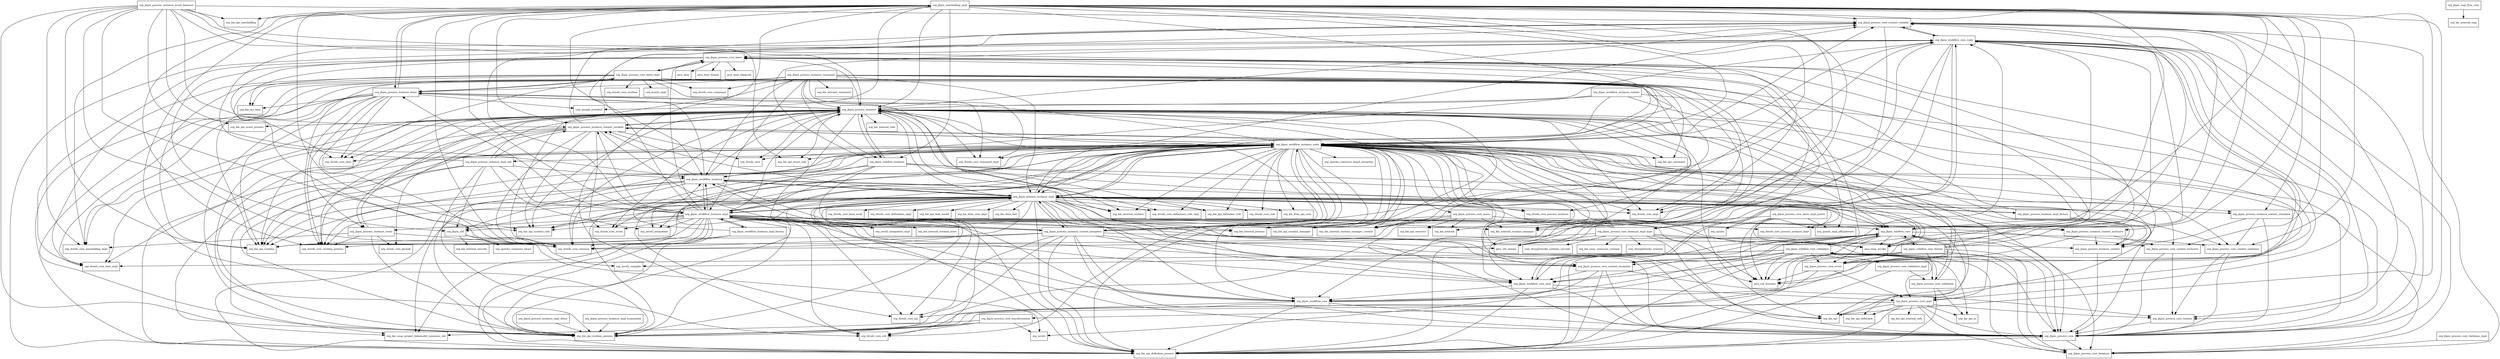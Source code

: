 digraph jbpm_flow_7_12_0_Final_package_dependencies {
  node [shape = box, fontsize=10.0];
  org_jbpm_marshalling_impl -> com_google_protobuf;
  org_jbpm_marshalling_impl -> org_drools_core_common;
  org_jbpm_marshalling_impl -> org_drools_core_impl;
  org_jbpm_marshalling_impl -> org_drools_core_marshalling_impl;
  org_jbpm_marshalling_impl -> org_drools_core_process_instance;
  org_jbpm_marshalling_impl -> org_drools_core_process_instance_impl;
  org_jbpm_marshalling_impl -> org_drools_core_runtime_process;
  org_jbpm_marshalling_impl -> org_drools_core_util;
  org_jbpm_marshalling_impl -> org_jbpm_process_core;
  org_jbpm_marshalling_impl -> org_jbpm_process_core_context_exclusive;
  org_jbpm_marshalling_impl -> org_jbpm_process_core_context_swimlane;
  org_jbpm_marshalling_impl -> org_jbpm_process_core_context_variable;
  org_jbpm_marshalling_impl -> org_jbpm_process_instance;
  org_jbpm_marshalling_impl -> org_jbpm_process_instance_context_exclusive;
  org_jbpm_marshalling_impl -> org_jbpm_process_instance_context_swimlane;
  org_jbpm_marshalling_impl -> org_jbpm_process_instance_context_variable;
  org_jbpm_marshalling_impl -> org_jbpm_process_instance_impl;
  org_jbpm_marshalling_impl -> org_jbpm_process_instance_timer;
  org_jbpm_marshalling_impl -> org_jbpm_ruleflow_core;
  org_jbpm_marshalling_impl -> org_jbpm_ruleflow_instance;
  org_jbpm_marshalling_impl -> org_jbpm_workflow_instance;
  org_jbpm_marshalling_impl -> org_jbpm_workflow_instance_impl;
  org_jbpm_marshalling_impl -> org_jbpm_workflow_instance_node;
  org_jbpm_marshalling_impl -> org_kie_api;
  org_jbpm_marshalling_impl -> org_kie_api_definition_process;
  org_jbpm_marshalling_impl -> org_kie_api_marshalling;
  org_jbpm_marshalling_impl -> org_kie_api_runtime_process;
  org_jbpm_marshalling_impl -> org_kie_api_runtime_rule;
  org_jbpm_osgi_flow_core -> org_kie_internal_osgi;
  org_jbpm_process_core -> org_jbpm_process_core_datatype;
  org_jbpm_process_core -> org_kie_api_definition_process;
  org_jbpm_process_core_async -> org_drools_core_process_instance_impl;
  org_jbpm_process_core_async -> org_kie_api_executor;
  org_jbpm_process_core_async -> org_kie_api_runtime;
  org_jbpm_process_core_async -> org_kie_api_runtime_manager;
  org_jbpm_process_core_async -> org_kie_api_runtime_process;
  org_jbpm_process_core_async -> org_kie_internal;
  org_jbpm_process_core_async -> org_kie_internal_process;
  org_jbpm_process_core_async -> org_kie_internal_runtime_manager;
  org_jbpm_process_core_async -> org_kie_internal_runtime_manager_context;
  org_jbpm_process_core_context -> org_jbpm_process_core;
  org_jbpm_process_core_context_exception -> org_jbpm_process_core;
  org_jbpm_process_core_context_exception -> org_jbpm_process_core_context;
  org_jbpm_process_core_context_exception -> org_jbpm_ruleflow_core;
  org_jbpm_process_core_context_exception -> org_jbpm_workflow_core;
  org_jbpm_process_core_context_exception -> org_jbpm_workflow_core_impl;
  org_jbpm_process_core_context_exception -> org_kie_api_definition_process;
  org_jbpm_process_core_context_exclusive -> org_jbpm_process_core;
  org_jbpm_process_core_context_exclusive -> org_jbpm_process_core_context;
  org_jbpm_process_core_context_swimlane -> org_jbpm_process_core;
  org_jbpm_process_core_context_swimlane -> org_jbpm_process_core_context;
  org_jbpm_process_core_context_variable -> org_jbpm_process_core;
  org_jbpm_process_core_context_variable -> org_jbpm_process_core_context;
  org_jbpm_process_core_context_variable -> org_jbpm_process_core_datatype;
  org_jbpm_process_core_context_variable -> org_jbpm_process_core_datatype_impl_type;
  org_jbpm_process_core_context_variable -> org_jbpm_workflow_core_node;
  org_jbpm_process_core_datatype_impl -> org_jbpm_process_core_datatype;
  org_jbpm_process_core_datatype_impl_type -> com_thoughtworks_xstream;
  org_jbpm_process_core_datatype_impl_type -> com_thoughtworks_xstream_security;
  org_jbpm_process_core_datatype_impl_type -> java_lang_invoke;
  org_jbpm_process_core_datatype_impl_type -> java_util_function;
  org_jbpm_process_core_datatype_impl_type -> java_util_stream;
  org_jbpm_process_core_datatype_impl_type -> org_drools_core_common;
  org_jbpm_process_core_datatype_impl_type -> org_jbpm_process_core;
  org_jbpm_process_core_datatype_impl_type -> org_jbpm_process_core_datatype;
  org_jbpm_process_core_datatype_impl_type -> org_kie_soup_commons_xstream;
  org_jbpm_process_core_event -> java_util_function;
  org_jbpm_process_core_event -> org_jbpm_process_core_impl;
  org_jbpm_process_core_event -> org_jbpm_workflow_core_node;
  org_jbpm_process_core_event -> org_kie_api_runtime_process;
  org_jbpm_process_core_impl -> org_jbpm_process_core;
  org_jbpm_process_core_impl -> org_jbpm_process_core_context;
  org_jbpm_process_core_impl -> org_jbpm_process_core_datatype;
  org_jbpm_process_core_impl -> org_jbpm_process_core_transformation;
  org_jbpm_process_core_impl -> org_kie_api;
  org_jbpm_process_core_impl -> org_kie_api_definition;
  org_jbpm_process_core_impl -> org_kie_api_definition_process;
  org_jbpm_process_core_impl -> org_kie_api_internal_utils;
  org_jbpm_process_core_impl -> org_kie_api_io;
  org_jbpm_process_core_impl -> org_kie_api_runtime_process;
  org_jbpm_process_core_timer -> java_lang_invoke;
  org_jbpm_process_core_timer -> java_time;
  org_jbpm_process_core_timer -> java_time_format;
  org_jbpm_process_core_timer -> java_time_temporal;
  org_jbpm_process_core_timer -> java_util_function;
  org_jbpm_process_core_timer -> java_util_stream;
  org_jbpm_process_core_timer -> org_drools_core_time;
  org_jbpm_process_core_timer -> org_drools_core_time_impl;
  org_jbpm_process_core_timer -> org_jbpm_process_core_timer_impl;
  org_jbpm_process_core_timer -> org_jbpm_util;
  org_jbpm_process_core_timer -> org_kie_api_time;
  org_jbpm_process_core_timer_impl -> org_drools_core_command;
  org_jbpm_process_core_timer_impl -> org_drools_core_command_impl;
  org_jbpm_process_core_timer_impl -> org_drools_core_common;
  org_jbpm_process_core_timer_impl -> org_drools_core_runtime;
  org_jbpm_process_core_timer_impl -> org_drools_core_time;
  org_jbpm_process_core_timer_impl -> org_drools_core_time_impl;
  org_jbpm_process_core_timer_impl -> org_jbpm_process_core_timer;
  org_jbpm_process_core_timer_impl -> org_jbpm_process_instance_timer;
  org_jbpm_process_core_timer_impl -> org_kie_api_runtime;
  org_jbpm_process_core_timer_impl -> org_kie_api_runtime_manager;
  org_jbpm_process_core_timer_impl -> org_kie_api_time;
  org_jbpm_process_core_timer_impl -> org_kie_internal_runtime_manager;
  org_jbpm_process_core_timer_impl -> org_kie_internal_runtime_manager_context;
  org_jbpm_process_core_timer_impl -> org_quartz;
  org_jbpm_process_core_timer_impl -> org_quartz_impl;
  org_jbpm_process_core_timer_impl -> org_quartz_impl_jdbcjobstore;
  org_jbpm_process_core_timer_impl_quartz -> java_lang_invoke;
  org_jbpm_process_core_timer_impl_quartz -> java_util_function;
  org_jbpm_process_core_timer_impl_quartz -> org_kie_internal_runtime_manager;
  org_jbpm_process_core_timer_impl_quartz -> org_quartz;
  org_jbpm_process_core_timer_impl_quartz -> org_quartz_impl_jdbcjobstore;
  org_jbpm_process_core_transformation -> org_drools_core_util;
  org_jbpm_process_core_transformation -> org_kie_api_runtime_process;
  org_jbpm_process_core_transformation -> org_kie_soup_project_datamodel_commons_util;
  org_jbpm_process_core_transformation -> org_mvel2;
  org_jbpm_process_core_validation -> org_jbpm_ruleflow_core;
  org_jbpm_process_core_validation -> org_jbpm_ruleflow_core_validation;
  org_jbpm_process_core_validation -> org_kie_api_definition_process;
  org_jbpm_process_core_validation -> org_kie_api_io;
  org_jbpm_process_core_validation_impl -> org_jbpm_process_core_validation;
  org_jbpm_process_core_validation_impl -> org_kie_api_definition_process;
  org_jbpm_process_instance -> org_drools_core;
  org_jbpm_process_instance -> org_drools_core_command_impl;
  org_jbpm_process_instance -> org_drools_core_common;
  org_jbpm_process_instance -> org_drools_core_definitions_rule_impl;
  org_jbpm_process_instance -> org_drools_core_event;
  org_jbpm_process_instance -> org_drools_core_impl;
  org_jbpm_process_instance -> org_drools_core_marshalling_impl;
  org_jbpm_process_instance -> org_drools_core_phreak;
  org_jbpm_process_instance -> org_drools_core_runtime_process;
  org_jbpm_process_instance -> org_drools_core_time;
  org_jbpm_process_instance -> org_drools_core_time_impl;
  org_jbpm_process_instance -> org_jbpm_process_core;
  org_jbpm_process_instance -> org_jbpm_process_core_context_variable;
  org_jbpm_process_instance -> org_jbpm_process_core_event;
  org_jbpm_process_instance -> org_jbpm_process_core_timer;
  org_jbpm_process_instance -> org_jbpm_process_instance_context_variable;
  org_jbpm_process_instance -> org_jbpm_process_instance_event;
  org_jbpm_process_instance -> org_jbpm_process_instance_timer;
  org_jbpm_process_instance -> org_jbpm_ruleflow_core;
  org_jbpm_process_instance -> org_jbpm_ruleflow_instance;
  org_jbpm_process_instance -> org_jbpm_workflow_core_node;
  org_jbpm_process_instance -> org_kie_api;
  org_jbpm_process_instance -> org_kie_api_command;
  org_jbpm_process_instance -> org_kie_api_definition_process;
  org_jbpm_process_instance -> org_kie_api_definition_rule;
  org_jbpm_process_instance -> org_kie_api_event_process;
  org_jbpm_process_instance -> org_kie_api_event_rule;
  org_jbpm_process_instance -> org_kie_api_runtime;
  org_jbpm_process_instance -> org_kie_api_runtime_manager;
  org_jbpm_process_instance -> org_kie_api_runtime_process;
  org_jbpm_process_instance -> org_kie_api_runtime_rule;
  org_jbpm_process_instance -> org_kie_internal_process;
  org_jbpm_process_instance -> org_kie_internal_runtime;
  org_jbpm_process_instance -> org_kie_internal_runtime_manager;
  org_jbpm_process_instance -> org_kie_internal_runtime_manager_context;
  org_jbpm_process_instance -> org_kie_internal_utils;
  org_jbpm_process_instance_command -> org_drools_core_command;
  org_jbpm_process_instance_command -> org_drools_core_command_impl;
  org_jbpm_process_instance_command -> org_drools_core_common;
  org_jbpm_process_instance_command -> org_drools_core_impl;
  org_jbpm_process_instance_command -> org_drools_core_runtime_process;
  org_jbpm_process_instance_command -> org_jbpm_process_instance;
  org_jbpm_process_instance_command -> org_jbpm_process_instance_impl;
  org_jbpm_process_instance_command -> org_jbpm_process_instance_timer;
  org_jbpm_process_instance_command -> org_jbpm_ruleflow_instance;
  org_jbpm_process_instance_command -> org_jbpm_workflow_core_impl;
  org_jbpm_process_instance_command -> org_jbpm_workflow_instance;
  org_jbpm_process_instance_command -> org_jbpm_workflow_instance_impl;
  org_jbpm_process_instance_command -> org_jbpm_workflow_instance_node;
  org_jbpm_process_instance_command -> org_kie_api;
  org_jbpm_process_instance_command -> org_kie_api_command;
  org_jbpm_process_instance_command -> org_kie_api_definition_process;
  org_jbpm_process_instance_command -> org_kie_api_runtime;
  org_jbpm_process_instance_command -> org_kie_api_runtime_process;
  org_jbpm_process_instance_command -> org_kie_internal_command;
  org_jbpm_process_instance_context -> org_jbpm_process_core;
  org_jbpm_process_instance_context -> org_jbpm_process_instance;
  org_jbpm_process_instance_context_exception -> org_drools_core_common;
  org_jbpm_process_instance_context_exception -> org_drools_core_spi;
  org_jbpm_process_instance_context_exception -> org_jbpm_process_core;
  org_jbpm_process_instance_context_exception -> org_jbpm_process_core_context_exception;
  org_jbpm_process_instance_context_exception -> org_jbpm_process_instance;
  org_jbpm_process_instance_context_exception -> org_jbpm_process_instance_context;
  org_jbpm_process_instance_context_exception -> org_jbpm_process_instance_impl;
  org_jbpm_process_instance_context_exception -> org_jbpm_workflow_core;
  org_jbpm_process_instance_context_exception -> org_jbpm_workflow_core_impl;
  org_jbpm_process_instance_context_exception -> org_jbpm_workflow_core_node;
  org_jbpm_process_instance_context_exception -> org_jbpm_workflow_instance;
  org_jbpm_process_instance_context_exception -> org_jbpm_workflow_instance_impl;
  org_jbpm_process_instance_context_exception -> org_jbpm_workflow_instance_node;
  org_jbpm_process_instance_context_exception -> org_kie_api_definition_process;
  org_jbpm_process_instance_context_exception -> org_kie_api_runtime;
  org_jbpm_process_instance_context_exception -> org_kie_api_runtime_process;
  org_jbpm_process_instance_context_exclusive -> org_jbpm_process_core_context_exclusive;
  org_jbpm_process_instance_context_exclusive -> org_jbpm_process_instance_context;
  org_jbpm_process_instance_context_exclusive -> org_kie_api_runtime_process;
  org_jbpm_process_instance_context_swimlane -> org_jbpm_process_core;
  org_jbpm_process_instance_context_swimlane -> org_jbpm_process_core_context_swimlane;
  org_jbpm_process_instance_context_swimlane -> org_jbpm_process_instance_context;
  org_jbpm_process_instance_context_variable -> org_drools_core;
  org_jbpm_process_instance_context_variable -> org_drools_core_common;
  org_jbpm_process_instance_context_variable -> org_drools_core_event;
  org_jbpm_process_instance_context_variable -> org_drools_core_runtime_process;
  org_jbpm_process_instance_context_variable -> org_jbpm_process_core;
  org_jbpm_process_instance_context_variable -> org_jbpm_process_core_context_variable;
  org_jbpm_process_instance_context_variable -> org_jbpm_process_instance;
  org_jbpm_process_instance_context_variable -> org_jbpm_process_instance_context;
  org_jbpm_process_instance_context_variable -> org_jbpm_workflow_core;
  org_jbpm_process_instance_context_variable -> org_jbpm_workflow_instance_node;
  org_jbpm_process_instance_context_variable -> org_kie_api_definition_process;
  org_jbpm_process_instance_context_variable -> org_kie_api_runtime;
  org_jbpm_process_instance_context_variable -> org_kie_api_runtime_process;
  org_jbpm_process_instance_context_variable -> org_kie_api_runtime_rule;
  org_jbpm_process_instance_event -> org_drools_core_common;
  org_jbpm_process_instance_event -> org_drools_core_marshalling_impl;
  org_jbpm_process_instance_event -> org_drools_core_phreak;
  org_jbpm_process_instance_event -> org_drools_core_runtime_process;
  org_jbpm_process_instance_event -> org_jbpm_process_instance;
  org_jbpm_process_instance_event -> org_kie_api_runtime_process;
  org_jbpm_process_instance_event_listeners -> org_drools_core_common;
  org_jbpm_process_instance_event_listeners -> org_drools_core_impl;
  org_jbpm_process_instance_event_listeners -> org_drools_core_marshalling_impl;
  org_jbpm_process_instance_event_listeners -> org_jbpm_process_core_context_variable;
  org_jbpm_process_instance_event_listeners -> org_jbpm_process_instance;
  org_jbpm_process_instance_event_listeners -> org_jbpm_process_instance_context_variable;
  org_jbpm_process_instance_event_listeners -> org_jbpm_workflow_instance;
  org_jbpm_process_instance_event_listeners -> org_kie_api_event_process;
  org_jbpm_process_instance_event_listeners -> org_kie_api_event_rule;
  org_jbpm_process_instance_event_listeners -> org_kie_api_marshalling;
  org_jbpm_process_instance_event_listeners -> org_kie_api_runtime;
  org_jbpm_process_instance_event_listeners -> org_kie_api_runtime_process;
  org_jbpm_process_instance_event_listeners -> org_kie_api_runtime_rule;
  org_jbpm_process_instance_impl -> org_drools_core_base_mvel;
  org_jbpm_process_instance_impl -> org_drools_core_common;
  org_jbpm_process_instance_impl -> org_drools_core_definitions_impl;
  org_jbpm_process_instance_impl -> org_drools_core_definitions_rule_impl;
  org_jbpm_process_instance_impl -> org_drools_core_impl;
  org_jbpm_process_instance_impl -> org_drools_core_process_instance;
  org_jbpm_process_instance_impl -> org_drools_core_rule;
  org_jbpm_process_instance_impl -> org_drools_core_runtime_process;
  org_jbpm_process_instance_impl -> org_drools_core_spi;
  org_jbpm_process_instance_impl -> org_drools_core_util;
  org_jbpm_process_instance_impl -> org_jbpm_process_core;
  org_jbpm_process_instance_impl -> org_jbpm_process_core_context_exception;
  org_jbpm_process_instance_impl -> org_jbpm_process_core_context_swimlane;
  org_jbpm_process_instance_impl -> org_jbpm_process_core_context_variable;
  org_jbpm_process_instance_impl -> org_jbpm_process_core_impl;
  org_jbpm_process_instance_impl -> org_jbpm_process_instance;
  org_jbpm_process_instance_impl -> org_jbpm_process_instance_context_exception;
  org_jbpm_process_instance_impl -> org_jbpm_process_instance_context_swimlane;
  org_jbpm_process_instance_impl -> org_jbpm_process_instance_context_variable;
  org_jbpm_process_instance_impl -> org_jbpm_process_instance_impl_factory;
  org_jbpm_process_instance_impl -> org_jbpm_util;
  org_jbpm_process_instance_impl -> org_jbpm_workflow_core;
  org_jbpm_process_instance_impl -> org_jbpm_workflow_instance;
  org_jbpm_process_instance_impl -> org_jbpm_workflow_instance_impl;
  org_jbpm_process_instance_impl -> org_jbpm_workflow_instance_node;
  org_jbpm_process_instance_impl -> org_kie_api;
  org_jbpm_process_instance_impl -> org_kie_api_definition;
  org_jbpm_process_instance_impl -> org_kie_api_definition_process;
  org_jbpm_process_instance_impl -> org_kie_api_definition_rule;
  org_jbpm_process_instance_impl -> org_kie_api_runtime;
  org_jbpm_process_instance_impl -> org_kie_api_runtime_process;
  org_jbpm_process_instance_impl -> org_kie_api_runtime_rule;
  org_jbpm_process_instance_impl -> org_kie_api_task_model;
  org_jbpm_process_instance_impl -> org_kie_dmn_api_core;
  org_jbpm_process_instance_impl -> org_kie_dmn_core_impl;
  org_jbpm_process_instance_impl -> org_kie_dmn_feel;
  org_jbpm_process_instance_impl -> org_kie_internal_process;
  org_jbpm_process_instance_impl -> org_kie_internal_runtime;
  org_jbpm_process_instance_impl -> org_kie_internal_runtime_error;
  org_jbpm_process_instance_impl -> org_kie_soup_project_datamodel_commons_util;
  org_jbpm_process_instance_impl -> org_mvel2_integration;
  org_jbpm_process_instance_impl_demo -> org_kie_api_runtime_process;
  org_jbpm_process_instance_impl_factory -> org_jbpm_process_core;
  org_jbpm_process_instance_impl_factory -> org_jbpm_process_instance;
  org_jbpm_process_instance_impl_factory -> org_jbpm_process_instance_context;
  org_jbpm_process_instance_impl_factory -> org_jbpm_process_instance_impl;
  org_jbpm_process_instance_impl_humantask -> org_kie_api_runtime_process;
  org_jbpm_process_instance_impl_util -> org_drools_core_util;
  org_jbpm_process_instance_impl_util -> org_jbpm_process_core_context_variable;
  org_jbpm_process_instance_impl_util -> org_jbpm_process_instance;
  org_jbpm_process_instance_impl_util -> org_jbpm_process_instance_context_variable;
  org_jbpm_process_instance_impl_util -> org_jbpm_util;
  org_jbpm_process_instance_impl_util -> org_jbpm_workflow_instance;
  org_jbpm_process_instance_impl_util -> org_jbpm_workflow_instance_impl;
  org_jbpm_process_instance_impl_util -> org_kie_api_runtime_process;
  org_jbpm_process_instance_impl_util -> org_kie_soup_project_datamodel_commons_util;
  org_jbpm_process_instance_impl_util -> org_mvel2_integration;
  org_jbpm_process_instance_timer -> com_google_protobuf;
  org_jbpm_process_instance_timer -> org_drools_core_common;
  org_jbpm_process_instance_timer -> org_drools_core_marshalling_impl;
  org_jbpm_process_instance_timer -> org_drools_core_runtime_process;
  org_jbpm_process_instance_timer -> org_drools_core_time;
  org_jbpm_process_instance_timer -> org_drools_core_time_impl;
  org_jbpm_process_instance_timer -> org_jbpm_marshalling_impl;
  org_jbpm_process_instance_timer -> org_jbpm_process_core_timer_impl;
  org_jbpm_process_instance_timer -> org_jbpm_process_instance;
  org_jbpm_process_instance_timer -> org_jbpm_process_instance_event;
  org_jbpm_process_instance_timer -> org_kie_api_runtime;
  org_jbpm_process_instance_timer -> org_kie_api_runtime_process;
  org_jbpm_process_instance_timer -> org_kie_api_time;
  org_jbpm_process_instance_timer -> org_kie_internal_runtime;
  org_jbpm_ruleflow_core -> java_lang_invoke;
  org_jbpm_ruleflow_core -> java_util_function;
  org_jbpm_ruleflow_core -> java_util_stream;
  org_jbpm_ruleflow_core -> org_jbpm_process_core;
  org_jbpm_ruleflow_core -> org_jbpm_process_core_context_exception;
  org_jbpm_ruleflow_core -> org_jbpm_process_core_context_swimlane;
  org_jbpm_ruleflow_core -> org_jbpm_process_core_context_variable;
  org_jbpm_ruleflow_core -> org_jbpm_process_core_datatype;
  org_jbpm_ruleflow_core -> org_jbpm_process_core_event;
  org_jbpm_ruleflow_core -> org_jbpm_process_core_timer;
  org_jbpm_ruleflow_core -> org_jbpm_process_core_validation;
  org_jbpm_ruleflow_core -> org_jbpm_ruleflow_core_factory;
  org_jbpm_ruleflow_core -> org_jbpm_ruleflow_core_validation;
  org_jbpm_ruleflow_core -> org_jbpm_workflow_core;
  org_jbpm_ruleflow_core -> org_jbpm_workflow_core_impl;
  org_jbpm_ruleflow_core -> org_jbpm_workflow_core_node;
  org_jbpm_ruleflow_core -> org_kie_api_definition_process;
  org_jbpm_ruleflow_core_factory -> org_jbpm_process_core;
  org_jbpm_ruleflow_core_factory -> org_jbpm_process_core_context_exception;
  org_jbpm_ruleflow_core_factory -> org_jbpm_process_core_context_variable;
  org_jbpm_ruleflow_core_factory -> org_jbpm_process_core_datatype;
  org_jbpm_ruleflow_core_factory -> org_jbpm_process_core_event;
  org_jbpm_ruleflow_core_factory -> org_jbpm_process_core_impl;
  org_jbpm_ruleflow_core_factory -> org_jbpm_process_core_timer;
  org_jbpm_ruleflow_core_factory -> org_jbpm_process_instance_impl;
  org_jbpm_ruleflow_core_factory -> org_jbpm_ruleflow_core;
  org_jbpm_ruleflow_core_factory -> org_jbpm_workflow_core;
  org_jbpm_ruleflow_core_factory -> org_jbpm_workflow_core_impl;
  org_jbpm_ruleflow_core_factory -> org_jbpm_workflow_core_node;
  org_jbpm_ruleflow_core_factory -> org_kie_api_definition_process;
  org_jbpm_ruleflow_core_validation -> org_drools_core_time_impl;
  org_jbpm_ruleflow_core_validation -> org_jbpm_process_core;
  org_jbpm_ruleflow_core_validation -> org_jbpm_process_core_context_exception;
  org_jbpm_ruleflow_core_validation -> org_jbpm_process_core_context_variable;
  org_jbpm_ruleflow_core_validation -> org_jbpm_process_core_datatype;
  org_jbpm_ruleflow_core_validation -> org_jbpm_process_core_event;
  org_jbpm_ruleflow_core_validation -> org_jbpm_process_core_timer;
  org_jbpm_ruleflow_core_validation -> org_jbpm_process_core_validation;
  org_jbpm_ruleflow_core_validation -> org_jbpm_process_core_validation_impl;
  org_jbpm_ruleflow_core_validation -> org_jbpm_ruleflow_core;
  org_jbpm_ruleflow_core_validation -> org_jbpm_workflow_core;
  org_jbpm_ruleflow_core_validation -> org_jbpm_workflow_core_impl;
  org_jbpm_ruleflow_core_validation -> org_jbpm_workflow_core_node;
  org_jbpm_ruleflow_core_validation -> org_kie_api_definition_process;
  org_jbpm_ruleflow_core_validation -> org_kie_api_io;
  org_jbpm_ruleflow_core_validation -> org_mvel2;
  org_jbpm_ruleflow_core_validation -> org_mvel2_compiler;
  org_jbpm_ruleflow_instance -> java_lang_invoke;
  org_jbpm_ruleflow_instance -> java_util_function;
  org_jbpm_ruleflow_instance -> org_jbpm_process_instance;
  org_jbpm_ruleflow_instance -> org_jbpm_ruleflow_core;
  org_jbpm_ruleflow_instance -> org_jbpm_workflow_core_node;
  org_jbpm_ruleflow_instance -> org_jbpm_workflow_instance;
  org_jbpm_ruleflow_instance -> org_jbpm_workflow_instance_impl;
  org_jbpm_ruleflow_instance -> org_kie_api_definition_process;
  org_jbpm_ruleflow_instance -> org_kie_api_runtime_process;
  org_jbpm_util -> org_apache_commons_lang3;
  org_jbpm_util -> org_kie_internal_security;
  org_jbpm_util -> org_mvel2;
  org_jbpm_util -> org_mvel2_compiler;
  org_jbpm_workflow_core -> org_drools_core_spi;
  org_jbpm_workflow_core -> org_jbpm_process_core;
  org_jbpm_workflow_core -> org_kie_api_definition_process;
  org_jbpm_workflow_core_impl -> org_jbpm_process_core;
  org_jbpm_workflow_core_impl -> org_jbpm_process_core_impl;
  org_jbpm_workflow_core_impl -> org_jbpm_workflow_core;
  org_jbpm_workflow_core_impl -> org_jbpm_workflow_core_node;
  org_jbpm_workflow_core_impl -> org_kie_api_definition_process;
  org_jbpm_workflow_core_node -> java_lang_invoke;
  org_jbpm_workflow_core_node -> java_util_function;
  org_jbpm_workflow_core_node -> java_util_stream;
  org_jbpm_workflow_core_node -> org_jbpm_process_core;
  org_jbpm_workflow_core_node -> org_jbpm_process_core_context;
  org_jbpm_workflow_core_node -> org_jbpm_process_core_context_variable;
  org_jbpm_workflow_core_node -> org_jbpm_process_core_datatype;
  org_jbpm_workflow_core_node -> org_jbpm_process_core_datatype_impl_type;
  org_jbpm_workflow_core_node -> org_jbpm_process_core_event;
  org_jbpm_workflow_core_node -> org_jbpm_process_core_impl;
  org_jbpm_workflow_core_node -> org_jbpm_process_core_timer;
  org_jbpm_workflow_core_node -> org_jbpm_workflow_core;
  org_jbpm_workflow_core_node -> org_jbpm_workflow_core_impl;
  org_jbpm_workflow_core_node -> org_kie_api_definition_process;
  org_jbpm_workflow_instance -> org_drools_core_common;
  org_jbpm_workflow_instance -> org_jbpm_process_core_context_variable;
  org_jbpm_workflow_instance -> org_jbpm_process_instance;
  org_jbpm_workflow_instance -> org_jbpm_process_instance_context_variable;
  org_jbpm_workflow_instance -> org_jbpm_process_instance_impl;
  org_jbpm_workflow_instance -> org_jbpm_ruleflow_core;
  org_jbpm_workflow_instance -> org_jbpm_workflow_core_impl;
  org_jbpm_workflow_instance -> org_jbpm_workflow_instance_impl;
  org_jbpm_workflow_instance -> org_kie_api;
  org_jbpm_workflow_instance -> org_kie_api_definition_process;
  org_jbpm_workflow_instance -> org_kie_api_runtime;
  org_jbpm_workflow_instance -> org_kie_api_runtime_process;
  org_jbpm_workflow_instance_context -> org_jbpm_process_core;
  org_jbpm_workflow_instance_context -> org_jbpm_process_instance;
  org_jbpm_workflow_instance_context -> org_jbpm_process_instance_context;
  org_jbpm_workflow_instance_context -> org_jbpm_process_instance_impl;
  org_jbpm_workflow_instance_context -> org_jbpm_workflow_instance;
  org_jbpm_workflow_instance_impl -> java_lang_invoke;
  org_jbpm_workflow_instance_impl -> java_util_function;
  org_jbpm_workflow_instance_impl -> java_util_stream;
  org_jbpm_workflow_instance_impl -> org_drools_core_common;
  org_jbpm_workflow_instance_impl -> org_drools_core_event;
  org_jbpm_workflow_instance_impl -> org_drools_core_runtime_process;
  org_jbpm_workflow_instance_impl -> org_drools_core_spi;
  org_jbpm_workflow_instance_impl -> org_drools_core_util;
  org_jbpm_workflow_instance_impl -> org_jbpm_process_core;
  org_jbpm_workflow_instance_impl -> org_jbpm_process_core_context_exception;
  org_jbpm_workflow_instance_impl -> org_jbpm_process_core_context_exclusive;
  org_jbpm_workflow_instance_impl -> org_jbpm_process_core_context_variable;
  org_jbpm_workflow_instance_impl -> org_jbpm_process_core_timer;
  org_jbpm_workflow_instance_impl -> org_jbpm_process_instance;
  org_jbpm_workflow_instance_impl -> org_jbpm_process_instance_context_exception;
  org_jbpm_workflow_instance_impl -> org_jbpm_process_instance_context_exclusive;
  org_jbpm_workflow_instance_impl -> org_jbpm_process_instance_context_variable;
  org_jbpm_workflow_instance_impl -> org_jbpm_process_instance_event;
  org_jbpm_workflow_instance_impl -> org_jbpm_process_instance_impl;
  org_jbpm_workflow_instance_impl -> org_jbpm_process_instance_timer;
  org_jbpm_workflow_instance_impl -> org_jbpm_ruleflow_core;
  org_jbpm_workflow_instance_impl -> org_jbpm_util;
  org_jbpm_workflow_instance_impl -> org_jbpm_workflow_core;
  org_jbpm_workflow_instance_impl -> org_jbpm_workflow_core_impl;
  org_jbpm_workflow_instance_impl -> org_jbpm_workflow_core_node;
  org_jbpm_workflow_instance_impl -> org_jbpm_workflow_instance;
  org_jbpm_workflow_instance_impl -> org_jbpm_workflow_instance_impl_factory;
  org_jbpm_workflow_instance_impl -> org_jbpm_workflow_instance_node;
  org_jbpm_workflow_instance_impl -> org_kie_api_definition_process;
  org_jbpm_workflow_instance_impl -> org_kie_api_runtime;
  org_jbpm_workflow_instance_impl -> org_kie_api_runtime_manager;
  org_jbpm_workflow_instance_impl -> org_kie_api_runtime_process;
  org_jbpm_workflow_instance_impl -> org_kie_api_runtime_rule;
  org_jbpm_workflow_instance_impl -> org_kie_internal_process;
  org_jbpm_workflow_instance_impl -> org_kie_internal_runtime_error;
  org_jbpm_workflow_instance_impl -> org_kie_internal_runtime_manager;
  org_jbpm_workflow_instance_impl -> org_kie_internal_runtime_manager_context;
  org_jbpm_workflow_instance_impl -> org_kie_soup_project_datamodel_commons_util;
  org_jbpm_workflow_instance_impl -> org_mvel2_integration;
  org_jbpm_workflow_instance_impl -> org_mvel2_integration_impl;
  org_jbpm_workflow_instance_impl_factory -> org_jbpm_workflow_instance;
  org_jbpm_workflow_instance_impl_factory -> org_jbpm_workflow_instance_impl;
  org_jbpm_workflow_instance_impl_factory -> org_kie_api_definition_process;
  org_jbpm_workflow_instance_impl_factory -> org_kie_api_runtime_process;
  org_jbpm_workflow_instance_node -> java_lang_invoke;
  org_jbpm_workflow_instance_node -> java_util_function;
  org_jbpm_workflow_instance_node -> java_util_stream;
  org_jbpm_workflow_instance_node -> org_apache_commons_lang3_exception;
  org_jbpm_workflow_instance_node -> org_drools_core;
  org_jbpm_workflow_instance_node -> org_drools_core_command_impl;
  org_jbpm_workflow_instance_node -> org_drools_core_common;
  org_jbpm_workflow_instance_node -> org_drools_core_definitions_rule_impl;
  org_jbpm_workflow_instance_node -> org_drools_core_event;
  org_jbpm_workflow_instance_node -> org_drools_core_impl;
  org_jbpm_workflow_instance_node -> org_drools_core_process_instance;
  org_jbpm_workflow_instance_node -> org_drools_core_process_instance_impl;
  org_jbpm_workflow_instance_node -> org_drools_core_rule;
  org_jbpm_workflow_instance_node -> org_drools_core_runtime_process;
  org_jbpm_workflow_instance_node -> org_drools_core_spi;
  org_jbpm_workflow_instance_node -> org_drools_core_time;
  org_jbpm_workflow_instance_node -> org_drools_core_time_impl;
  org_jbpm_workflow_instance_node -> org_drools_core_util;
  org_jbpm_workflow_instance_node -> org_jbpm_process_core;
  org_jbpm_workflow_instance_node -> org_jbpm_process_core_async;
  org_jbpm_workflow_instance_node -> org_jbpm_process_core_context_exception;
  org_jbpm_workflow_instance_node -> org_jbpm_process_core_context_exclusive;
  org_jbpm_workflow_instance_node -> org_jbpm_process_core_context_swimlane;
  org_jbpm_workflow_instance_node -> org_jbpm_process_core_context_variable;
  org_jbpm_workflow_instance_node -> org_jbpm_process_core_datatype;
  org_jbpm_workflow_instance_node -> org_jbpm_process_core_event;
  org_jbpm_workflow_instance_node -> org_jbpm_process_core_impl;
  org_jbpm_workflow_instance_node -> org_jbpm_process_core_timer;
  org_jbpm_workflow_instance_node -> org_jbpm_process_instance;
  org_jbpm_workflow_instance_node -> org_jbpm_process_instance_context_exception;
  org_jbpm_workflow_instance_node -> org_jbpm_process_instance_context_exclusive;
  org_jbpm_workflow_instance_node -> org_jbpm_process_instance_context_swimlane;
  org_jbpm_workflow_instance_node -> org_jbpm_process_instance_context_variable;
  org_jbpm_workflow_instance_node -> org_jbpm_process_instance_impl;
  org_jbpm_workflow_instance_node -> org_jbpm_process_instance_impl_util;
  org_jbpm_workflow_instance_node -> org_jbpm_process_instance_timer;
  org_jbpm_workflow_instance_node -> org_jbpm_util;
  org_jbpm_workflow_instance_node -> org_jbpm_workflow_core;
  org_jbpm_workflow_instance_node -> org_jbpm_workflow_core_impl;
  org_jbpm_workflow_instance_node -> org_jbpm_workflow_core_node;
  org_jbpm_workflow_instance_node -> org_jbpm_workflow_instance;
  org_jbpm_workflow_instance_node -> org_jbpm_workflow_instance_impl;
  org_jbpm_workflow_instance_node -> org_kie_api;
  org_jbpm_workflow_instance_node -> org_kie_api_command;
  org_jbpm_workflow_instance_node -> org_kie_api_definition_process;
  org_jbpm_workflow_instance_node -> org_kie_api_definition_rule;
  org_jbpm_workflow_instance_node -> org_kie_api_event_rule;
  org_jbpm_workflow_instance_node -> org_kie_api_executor;
  org_jbpm_workflow_instance_node -> org_kie_api_runtime;
  org_jbpm_workflow_instance_node -> org_kie_api_runtime_manager;
  org_jbpm_workflow_instance_node -> org_kie_api_runtime_process;
  org_jbpm_workflow_instance_node -> org_kie_api_runtime_rule;
  org_jbpm_workflow_instance_node -> org_kie_dmn_api_core;
  org_jbpm_workflow_instance_node -> org_kie_internal;
  org_jbpm_workflow_instance_node -> org_kie_internal_process;
  org_jbpm_workflow_instance_node -> org_kie_internal_runtime;
  org_jbpm_workflow_instance_node -> org_kie_internal_runtime_manager;
  org_jbpm_workflow_instance_node -> org_kie_internal_runtime_manager_context;
  org_jbpm_workflow_instance_node -> org_kie_soup_project_datamodel_commons_util;
  org_jbpm_workflow_instance_node -> org_mvel2_integration;
  org_jbpm_workflow_instance_node -> org_mvel2_integration_impl;
}
